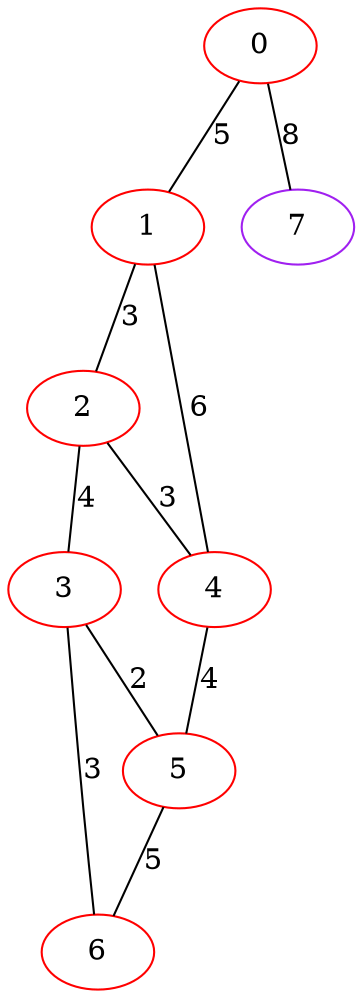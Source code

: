 graph "" {
0 [color=red, weight=1];
1 [color=red, weight=1];
2 [color=red, weight=1];
3 [color=red, weight=1];
4 [color=red, weight=1];
5 [color=red, weight=1];
6 [color=red, weight=1];
7 [color=purple, weight=4];
0 -- 1  [key=0, label=5];
0 -- 7  [key=0, label=8];
1 -- 2  [key=0, label=3];
1 -- 4  [key=0, label=6];
2 -- 3  [key=0, label=4];
2 -- 4  [key=0, label=3];
3 -- 5  [key=0, label=2];
3 -- 6  [key=0, label=3];
4 -- 5  [key=0, label=4];
5 -- 6  [key=0, label=5];
}
